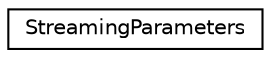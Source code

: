 digraph "Graphical Class Hierarchy"
{
 // LATEX_PDF_SIZE
  edge [fontname="Helvetica",fontsize="10",labelfontname="Helvetica",labelfontsize="10"];
  node [fontname="Helvetica",fontsize="10",shape=record];
  rankdir="LR";
  Node0 [label="StreamingParameters",height=0.2,width=0.4,color="black", fillcolor="white", style="filled",URL="$structsl_1_1StreamingParameters.html",tooltip="Sets the streaming parameters."];
}
